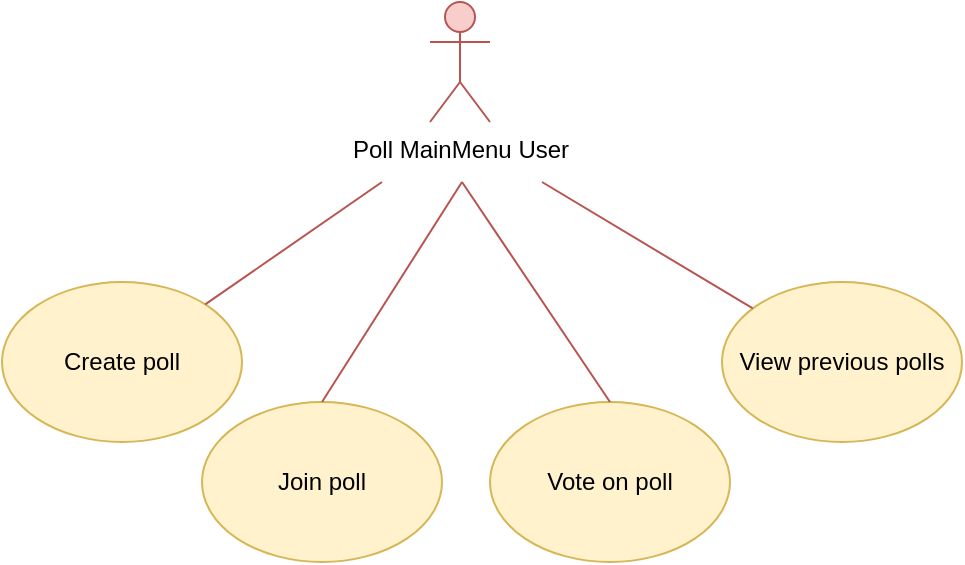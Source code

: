 <mxfile version="21.7.2" type="github">
  <diagram name="Page-1" id="FOnHkUiumbqvPvneytxu">
    <mxGraphModel dx="794" dy="503" grid="1" gridSize="10" guides="1" tooltips="1" connect="1" arrows="1" fold="1" page="1" pageScale="1" pageWidth="827" pageHeight="1169" math="0" shadow="0">
      <root>
        <mxCell id="0" />
        <mxCell id="1" parent="0" />
        <mxCell id="WXOBfzw4cQLqVLOqQ1RG-1" value="Poll MainMenu User" style="shape=umlActor;verticalLabelPosition=bottom;verticalAlign=top;html=1;outlineConnect=0;fillColor=#f8cecc;strokeColor=#b85450;" vertex="1" parent="1">
          <mxGeometry x="384" y="110" width="30" height="60" as="geometry" />
        </mxCell>
        <mxCell id="WXOBfzw4cQLqVLOqQ1RG-4" value="Create poll" style="ellipse;whiteSpace=wrap;html=1;fillColor=#fff2cc;strokeColor=#d6b656;" vertex="1" parent="1">
          <mxGeometry x="170" y="250" width="120" height="80" as="geometry" />
        </mxCell>
        <mxCell id="WXOBfzw4cQLqVLOqQ1RG-5" value="Vote on poll" style="ellipse;whiteSpace=wrap;html=1;fillColor=#fff2cc;strokeColor=#d6b656;" vertex="1" parent="1">
          <mxGeometry x="414" y="310" width="120" height="80" as="geometry" />
        </mxCell>
        <mxCell id="WXOBfzw4cQLqVLOqQ1RG-6" value="View previous polls" style="ellipse;whiteSpace=wrap;html=1;fillColor=#fff2cc;strokeColor=#d6b656;" vertex="1" parent="1">
          <mxGeometry x="530" y="250" width="120" height="80" as="geometry" />
        </mxCell>
        <mxCell id="WXOBfzw4cQLqVLOqQ1RG-7" value="" style="endArrow=none;html=1;rounded=0;fillColor=#f8cecc;strokeColor=#b85450;" edge="1" parent="1" source="WXOBfzw4cQLqVLOqQ1RG-4">
          <mxGeometry width="50" height="50" relative="1" as="geometry">
            <mxPoint x="280" y="250" as="sourcePoint" />
            <mxPoint x="360" y="200" as="targetPoint" />
          </mxGeometry>
        </mxCell>
        <mxCell id="WXOBfzw4cQLqVLOqQ1RG-8" value="" style="endArrow=none;html=1;rounded=0;exitX=0.5;exitY=0;exitDx=0;exitDy=0;fillColor=#f8cecc;strokeColor=#b85450;" edge="1" parent="1" source="WXOBfzw4cQLqVLOqQ1RG-5">
          <mxGeometry width="50" height="50" relative="1" as="geometry">
            <mxPoint x="394.5" y="260" as="sourcePoint" />
            <mxPoint x="400" y="200" as="targetPoint" />
          </mxGeometry>
        </mxCell>
        <mxCell id="WXOBfzw4cQLqVLOqQ1RG-9" value="" style="endArrow=none;html=1;rounded=0;fillColor=#f8cecc;strokeColor=#b85450;" edge="1" parent="1" source="WXOBfzw4cQLqVLOqQ1RG-6">
          <mxGeometry width="50" height="50" relative="1" as="geometry">
            <mxPoint x="540" y="250" as="sourcePoint" />
            <mxPoint x="440" y="200" as="targetPoint" />
          </mxGeometry>
        </mxCell>
        <mxCell id="WXOBfzw4cQLqVLOqQ1RG-12" value="Join poll" style="ellipse;whiteSpace=wrap;html=1;fillColor=#fff2cc;strokeColor=#d6b656;" vertex="1" parent="1">
          <mxGeometry x="270" y="310" width="120" height="80" as="geometry" />
        </mxCell>
        <mxCell id="WXOBfzw4cQLqVLOqQ1RG-13" value="" style="endArrow=none;html=1;rounded=0;exitX=0.5;exitY=0;exitDx=0;exitDy=0;fillColor=#f8cecc;strokeColor=#b85450;" edge="1" parent="1" source="WXOBfzw4cQLqVLOqQ1RG-12">
          <mxGeometry width="50" height="50" relative="1" as="geometry">
            <mxPoint x="380" y="290" as="sourcePoint" />
            <mxPoint x="400" y="200" as="targetPoint" />
          </mxGeometry>
        </mxCell>
      </root>
    </mxGraphModel>
  </diagram>
</mxfile>
